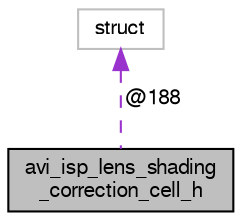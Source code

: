 digraph "avi_isp_lens_shading_correction_cell_h"
{
  edge [fontname="FreeSans",fontsize="10",labelfontname="FreeSans",labelfontsize="10"];
  node [fontname="FreeSans",fontsize="10",shape=record];
  Node1 [label="avi_isp_lens_shading\l_correction_cell_h",height=0.2,width=0.4,color="black", fillcolor="grey75", style="filled", fontcolor="black"];
  Node2 -> Node1 [dir="back",color="darkorchid3",fontsize="10",style="dashed",label=" @188" ,fontname="FreeSans"];
  Node2 [label="struct",height=0.2,width=0.4,color="grey75", fillcolor="white", style="filled"];
}
